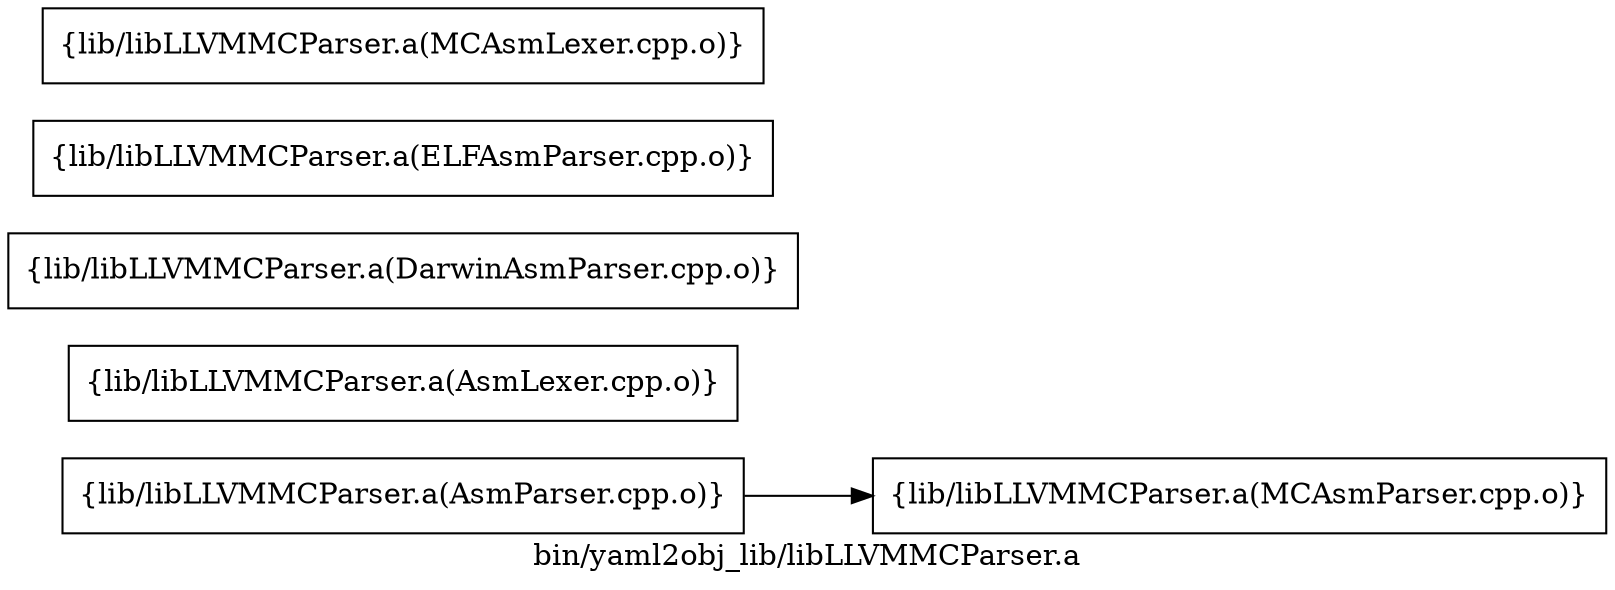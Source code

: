 digraph "bin/yaml2obj_lib/libLLVMMCParser.a" {
	label="bin/yaml2obj_lib/libLLVMMCParser.a";
	rankdir=LR;
	{ rank=same; Node0x564099f2bac8;  }

	Node0x564099f2bac8 [shape=record,shape=box,group=0,label="{lib/libLLVMMCParser.a(AsmParser.cpp.o)}"];
	Node0x564099f2bac8 -> Node0x564099f2f808;
	Node0x564099f2f808 [shape=record,shape=box,group=0,label="{lib/libLLVMMCParser.a(MCAsmParser.cpp.o)}"];
	Node0x564099f2b7f8 [shape=record,shape=box,group=0,label="{lib/libLLVMMCParser.a(AsmLexer.cpp.o)}"];
	Node0x564099f2a5d8 [shape=record,shape=box,group=0,label="{lib/libLLVMMCParser.a(DarwinAsmParser.cpp.o)}"];
	Node0x564099f29f98 [shape=record,shape=box,group=0,label="{lib/libLLVMMCParser.a(ELFAsmParser.cpp.o)}"];
	Node0x564099f299a8 [shape=record,shape=box,group=0,label="{lib/libLLVMMCParser.a(MCAsmLexer.cpp.o)}"];
}
